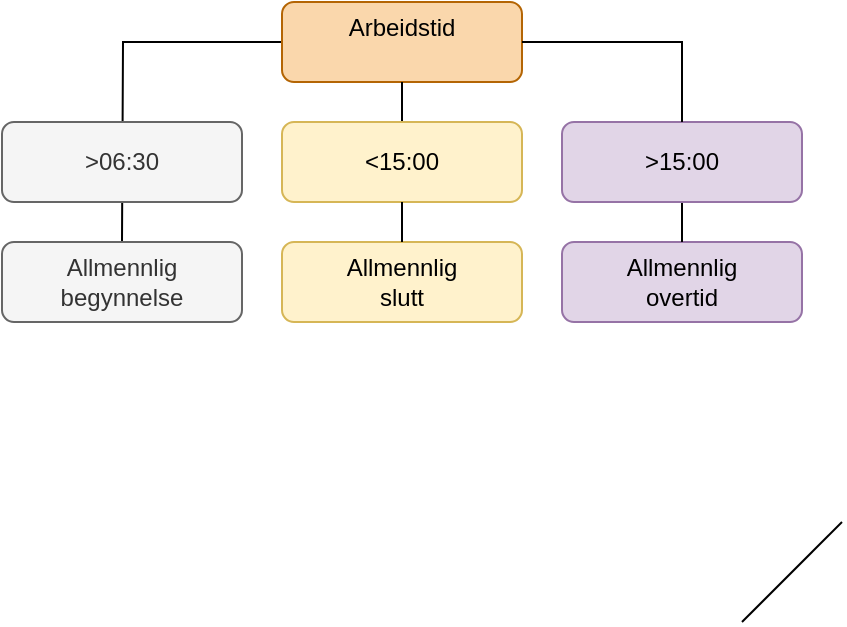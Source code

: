 <mxfile version="20.2.0" type="github">
  <diagram id="YP_fGBndzE_oGwtR0qip" name="Page-1">
    <mxGraphModel dx="1422" dy="701" grid="1" gridSize="10" guides="1" tooltips="1" connect="1" arrows="1" fold="1" page="1" pageScale="1" pageWidth="827" pageHeight="1169" math="0" shadow="0">
      <root>
        <mxCell id="0" />
        <mxCell id="1" parent="0" />
        <mxCell id="tMVdI3ujb3LrkkelP-kK-6" style="edgeStyle=orthogonalEdgeStyle;rounded=0;orthogonalLoop=1;jettySize=auto;html=1;exitX=0;exitY=0.5;exitDx=0;exitDy=0;endArrow=none;endFill=0;" edge="1" parent="1" source="tMVdI3ujb3LrkkelP-kK-1">
          <mxGeometry relative="1" as="geometry">
            <mxPoint x="80" y="200" as="targetPoint" />
          </mxGeometry>
        </mxCell>
        <mxCell id="tMVdI3ujb3LrkkelP-kK-1" value="&lt;div&gt;Arbeidstid&lt;/div&gt;&lt;div&gt;&lt;br&gt;&lt;/div&gt;" style="rounded=1;whiteSpace=wrap;html=1;fillColor=#fad7ac;strokeColor=#b46504;" vertex="1" parent="1">
          <mxGeometry x="160" y="80" width="120" height="40" as="geometry" />
        </mxCell>
        <mxCell id="tMVdI3ujb3LrkkelP-kK-3" value="&amp;gt;06:30" style="rounded=1;whiteSpace=wrap;html=1;fillColor=#f5f5f5;fontColor=#333333;strokeColor=#666666;" vertex="1" parent="1">
          <mxGeometry x="20" y="140" width="120" height="40" as="geometry" />
        </mxCell>
        <mxCell id="tMVdI3ujb3LrkkelP-kK-5" value="" style="endArrow=none;html=1;rounded=0;" edge="1" parent="1">
          <mxGeometry width="50" height="50" relative="1" as="geometry">
            <mxPoint x="390" y="390" as="sourcePoint" />
            <mxPoint x="440" y="340" as="targetPoint" />
          </mxGeometry>
        </mxCell>
        <mxCell id="tMVdI3ujb3LrkkelP-kK-7" value="&lt;div&gt;Allmennlig &lt;br&gt;&lt;/div&gt;&lt;div&gt;begynnelse&lt;br&gt;&lt;/div&gt;" style="rounded=1;whiteSpace=wrap;html=1;fillColor=#f5f5f5;fontColor=#333333;strokeColor=#666666;" vertex="1" parent="1">
          <mxGeometry x="20" y="200" width="120" height="40" as="geometry" />
        </mxCell>
        <mxCell id="tMVdI3ujb3LrkkelP-kK-9" value="&lt;div&gt;Allmennlig&lt;/div&gt;&lt;div&gt;slutt&lt;/div&gt;" style="rounded=1;whiteSpace=wrap;html=1;fillColor=#fff2cc;strokeColor=#d6b656;" vertex="1" parent="1">
          <mxGeometry x="160" y="200" width="120" height="40" as="geometry" />
        </mxCell>
        <mxCell id="tMVdI3ujb3LrkkelP-kK-10" value="&lt;div&gt;Allmennlig&lt;/div&gt;&lt;div&gt;overtid&lt;br&gt;&lt;/div&gt;" style="rounded=1;whiteSpace=wrap;html=1;fillColor=#e1d5e7;strokeColor=#9673a6;" vertex="1" parent="1">
          <mxGeometry x="300" y="200" width="120" height="40" as="geometry" />
        </mxCell>
        <mxCell id="tMVdI3ujb3LrkkelP-kK-12" value="" style="endArrow=none;html=1;rounded=0;entryX=0.5;entryY=1;entryDx=0;entryDy=0;startArrow=none;startFill=1;exitX=0.5;exitY=0;exitDx=0;exitDy=0;" edge="1" parent="1" source="tMVdI3ujb3LrkkelP-kK-2" target="tMVdI3ujb3LrkkelP-kK-1">
          <mxGeometry width="50" height="50" relative="1" as="geometry">
            <mxPoint x="310" y="110" as="sourcePoint" />
            <mxPoint x="450" y="350" as="targetPoint" />
          </mxGeometry>
        </mxCell>
        <mxCell id="tMVdI3ujb3LrkkelP-kK-2" value="&amp;lt;15:00" style="rounded=1;whiteSpace=wrap;html=1;fillColor=#fff2cc;strokeColor=#d6b656;" vertex="1" parent="1">
          <mxGeometry x="160" y="140" width="120" height="40" as="geometry" />
        </mxCell>
        <mxCell id="tMVdI3ujb3LrkkelP-kK-13" value="" style="endArrow=none;html=1;rounded=0;entryX=0.5;entryY=1;entryDx=0;entryDy=0;startArrow=none;startFill=0;exitX=0.5;exitY=0;exitDx=0;exitDy=0;endFill=0;" edge="1" parent="1" source="tMVdI3ujb3LrkkelP-kK-9" target="tMVdI3ujb3LrkkelP-kK-2">
          <mxGeometry width="50" height="50" relative="1" as="geometry">
            <mxPoint x="220" y="200" as="sourcePoint" />
            <mxPoint x="220" y="120" as="targetPoint" />
          </mxGeometry>
        </mxCell>
        <mxCell id="tMVdI3ujb3LrkkelP-kK-14" style="edgeStyle=orthogonalEdgeStyle;rounded=0;orthogonalLoop=1;jettySize=auto;html=1;entryX=0.5;entryY=0;entryDx=0;entryDy=0;startArrow=none;exitX=0.5;exitY=1;exitDx=0;exitDy=0;endArrow=none;endFill=0;" edge="1" parent="1" source="tMVdI3ujb3LrkkelP-kK-4" target="tMVdI3ujb3LrkkelP-kK-10">
          <mxGeometry relative="1" as="geometry">
            <mxPoint x="90" y="210" as="targetPoint" />
            <mxPoint x="500" y="210" as="sourcePoint" />
            <Array as="points">
              <mxPoint x="360" y="170" />
              <mxPoint x="360" y="170" />
            </Array>
          </mxGeometry>
        </mxCell>
        <mxCell id="tMVdI3ujb3LrkkelP-kK-4" value="&amp;gt;15:00" style="rounded=1;whiteSpace=wrap;html=1;fillColor=#e1d5e7;strokeColor=#9673a6;" vertex="1" parent="1">
          <mxGeometry x="300" y="140" width="120" height="40" as="geometry" />
        </mxCell>
        <mxCell id="tMVdI3ujb3LrkkelP-kK-15" value="" style="edgeStyle=orthogonalEdgeStyle;rounded=0;orthogonalLoop=1;jettySize=auto;html=1;exitX=1;exitY=0.5;exitDx=0;exitDy=0;entryX=0.5;entryY=0;entryDx=0;entryDy=0;endArrow=none;" edge="1" parent="1" source="tMVdI3ujb3LrkkelP-kK-1" target="tMVdI3ujb3LrkkelP-kK-4">
          <mxGeometry relative="1" as="geometry">
            <mxPoint x="360" y="200" as="targetPoint" />
            <mxPoint x="280" y="100" as="sourcePoint" />
          </mxGeometry>
        </mxCell>
      </root>
    </mxGraphModel>
  </diagram>
</mxfile>
